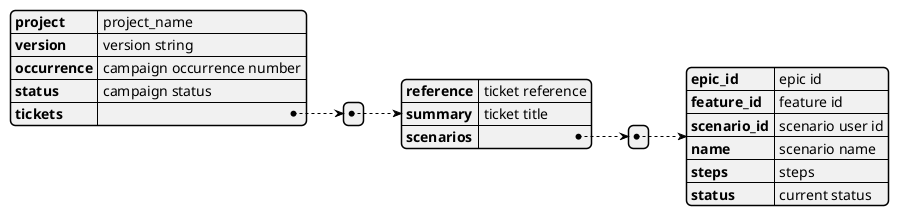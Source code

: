 @startjson
{
    "project": "project_name",
    "version": "version string",
    "occurrence": "campaign occurrence number",
    "status": "campaign status",
    "tickets": [
        {
            "reference": "ticket reference",
            "summary" : "ticket title",
            "scenarios": [
                {
                  "epic_id": "epic id",
                  "feature_id": "feature id",
                  "scenario_id": "scenario user id",
                  "name": "scenario name",
                  "steps": "steps",
                  "status": "current status"
                }
            ]
        }
    ]
}
@endjson